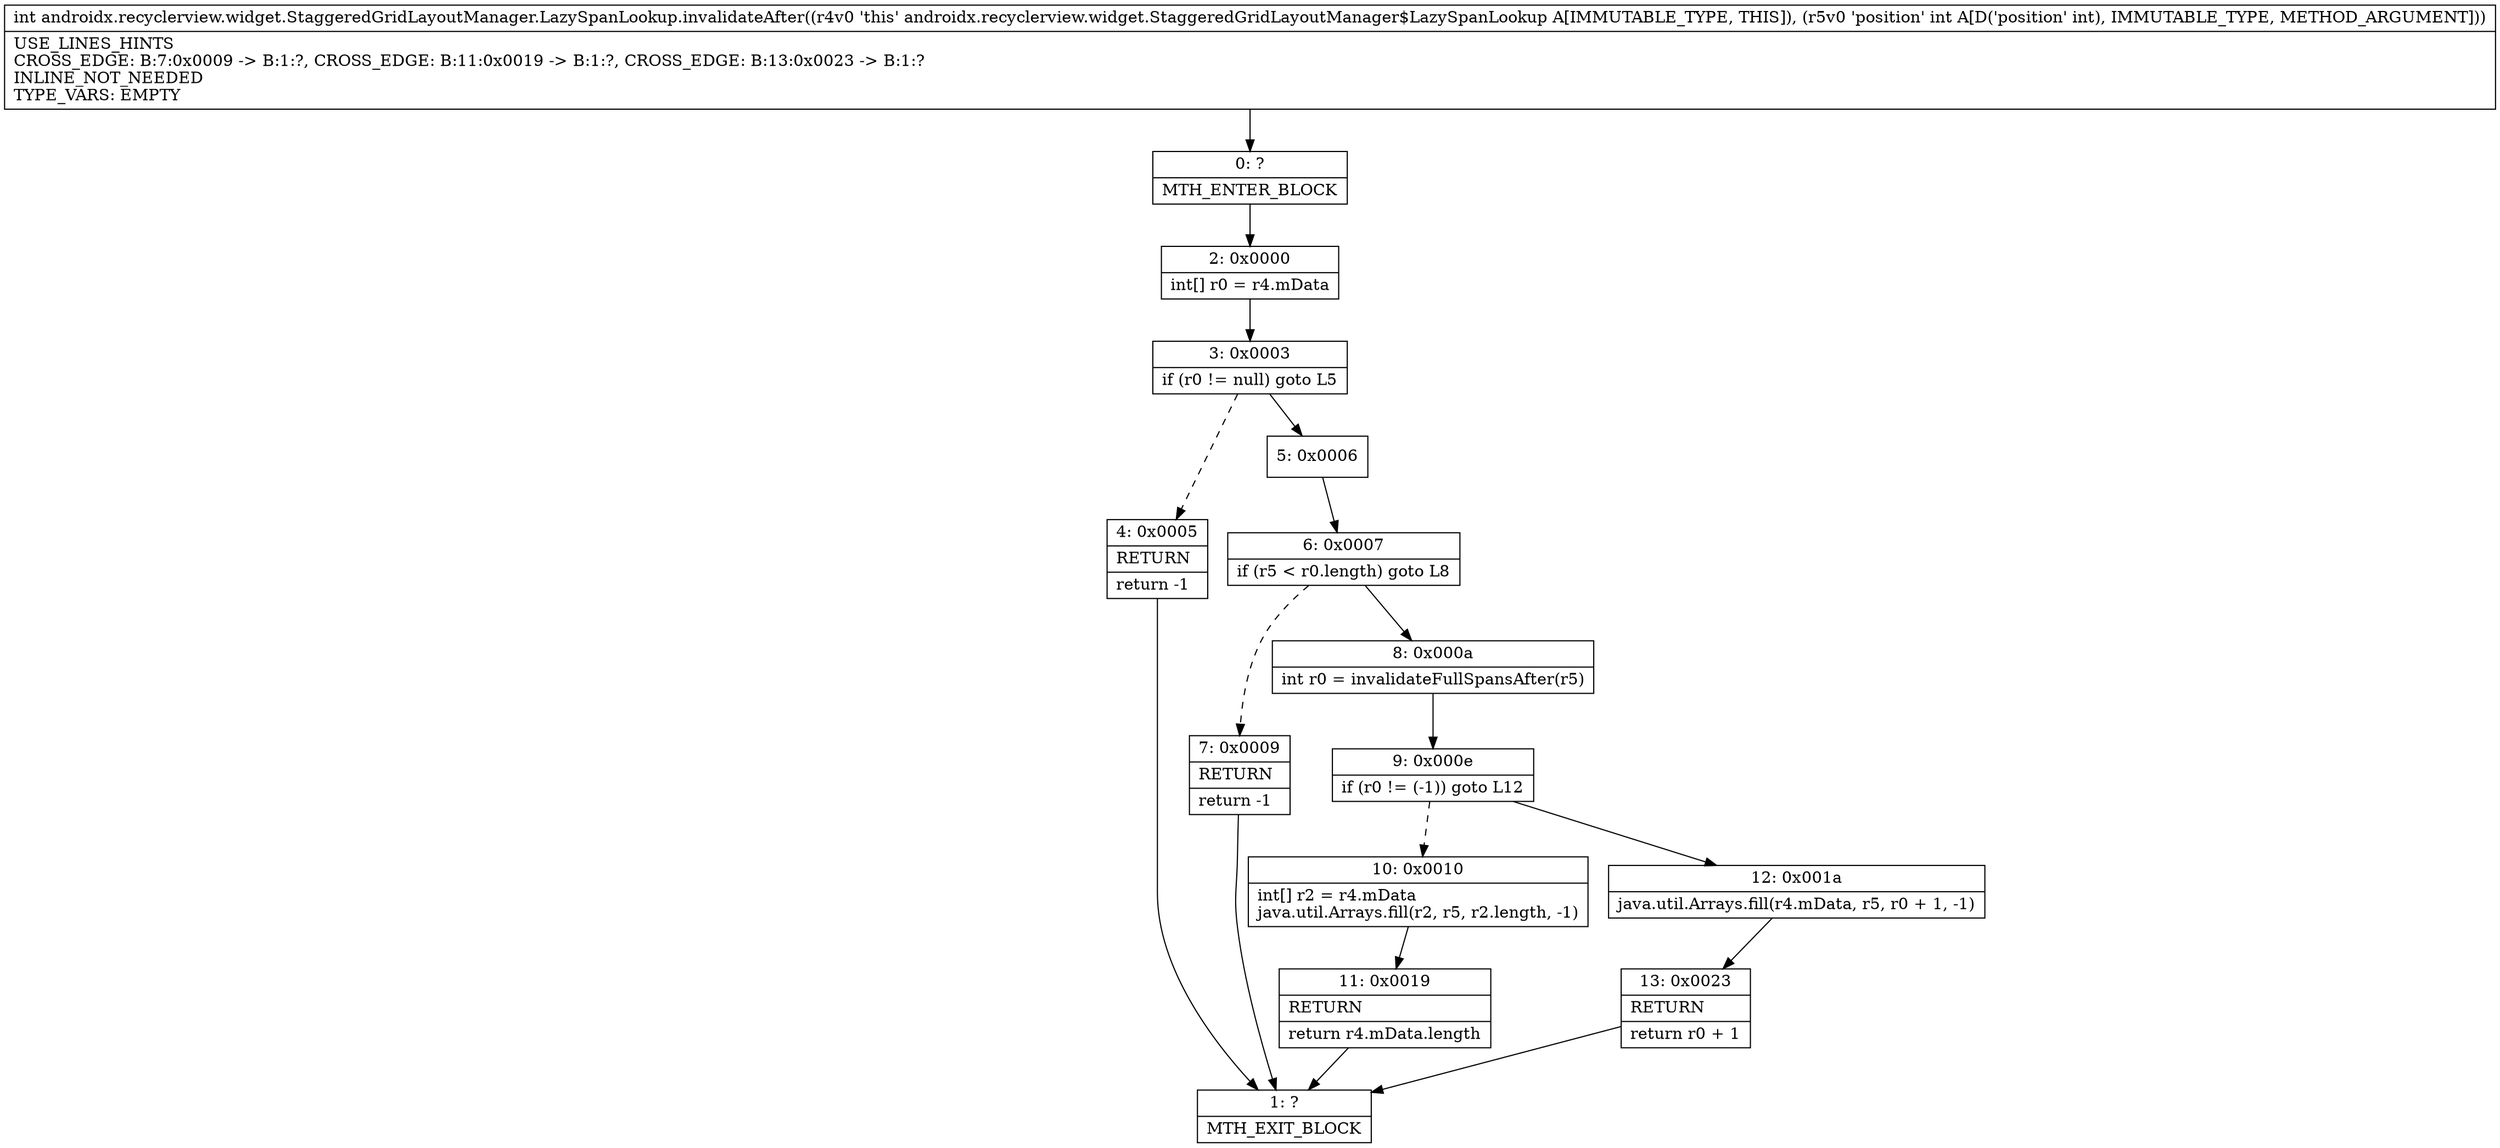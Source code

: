 digraph "CFG forandroidx.recyclerview.widget.StaggeredGridLayoutManager.LazySpanLookup.invalidateAfter(I)I" {
Node_0 [shape=record,label="{0\:\ ?|MTH_ENTER_BLOCK\l}"];
Node_2 [shape=record,label="{2\:\ 0x0000|int[] r0 = r4.mData\l}"];
Node_3 [shape=record,label="{3\:\ 0x0003|if (r0 != null) goto L5\l}"];
Node_4 [shape=record,label="{4\:\ 0x0005|RETURN\l|return \-1\l}"];
Node_1 [shape=record,label="{1\:\ ?|MTH_EXIT_BLOCK\l}"];
Node_5 [shape=record,label="{5\:\ 0x0006}"];
Node_6 [shape=record,label="{6\:\ 0x0007|if (r5 \< r0.length) goto L8\l}"];
Node_7 [shape=record,label="{7\:\ 0x0009|RETURN\l|return \-1\l}"];
Node_8 [shape=record,label="{8\:\ 0x000a|int r0 = invalidateFullSpansAfter(r5)\l}"];
Node_9 [shape=record,label="{9\:\ 0x000e|if (r0 != (\-1)) goto L12\l}"];
Node_10 [shape=record,label="{10\:\ 0x0010|int[] r2 = r4.mData\ljava.util.Arrays.fill(r2, r5, r2.length, \-1)\l}"];
Node_11 [shape=record,label="{11\:\ 0x0019|RETURN\l|return r4.mData.length\l}"];
Node_12 [shape=record,label="{12\:\ 0x001a|java.util.Arrays.fill(r4.mData, r5, r0 + 1, \-1)\l}"];
Node_13 [shape=record,label="{13\:\ 0x0023|RETURN\l|return r0 + 1\l}"];
MethodNode[shape=record,label="{int androidx.recyclerview.widget.StaggeredGridLayoutManager.LazySpanLookup.invalidateAfter((r4v0 'this' androidx.recyclerview.widget.StaggeredGridLayoutManager$LazySpanLookup A[IMMUTABLE_TYPE, THIS]), (r5v0 'position' int A[D('position' int), IMMUTABLE_TYPE, METHOD_ARGUMENT]))  | USE_LINES_HINTS\lCROSS_EDGE: B:7:0x0009 \-\> B:1:?, CROSS_EDGE: B:11:0x0019 \-\> B:1:?, CROSS_EDGE: B:13:0x0023 \-\> B:1:?\lINLINE_NOT_NEEDED\lTYPE_VARS: EMPTY\l}"];
MethodNode -> Node_0;Node_0 -> Node_2;
Node_2 -> Node_3;
Node_3 -> Node_4[style=dashed];
Node_3 -> Node_5;
Node_4 -> Node_1;
Node_5 -> Node_6;
Node_6 -> Node_7[style=dashed];
Node_6 -> Node_8;
Node_7 -> Node_1;
Node_8 -> Node_9;
Node_9 -> Node_10[style=dashed];
Node_9 -> Node_12;
Node_10 -> Node_11;
Node_11 -> Node_1;
Node_12 -> Node_13;
Node_13 -> Node_1;
}

